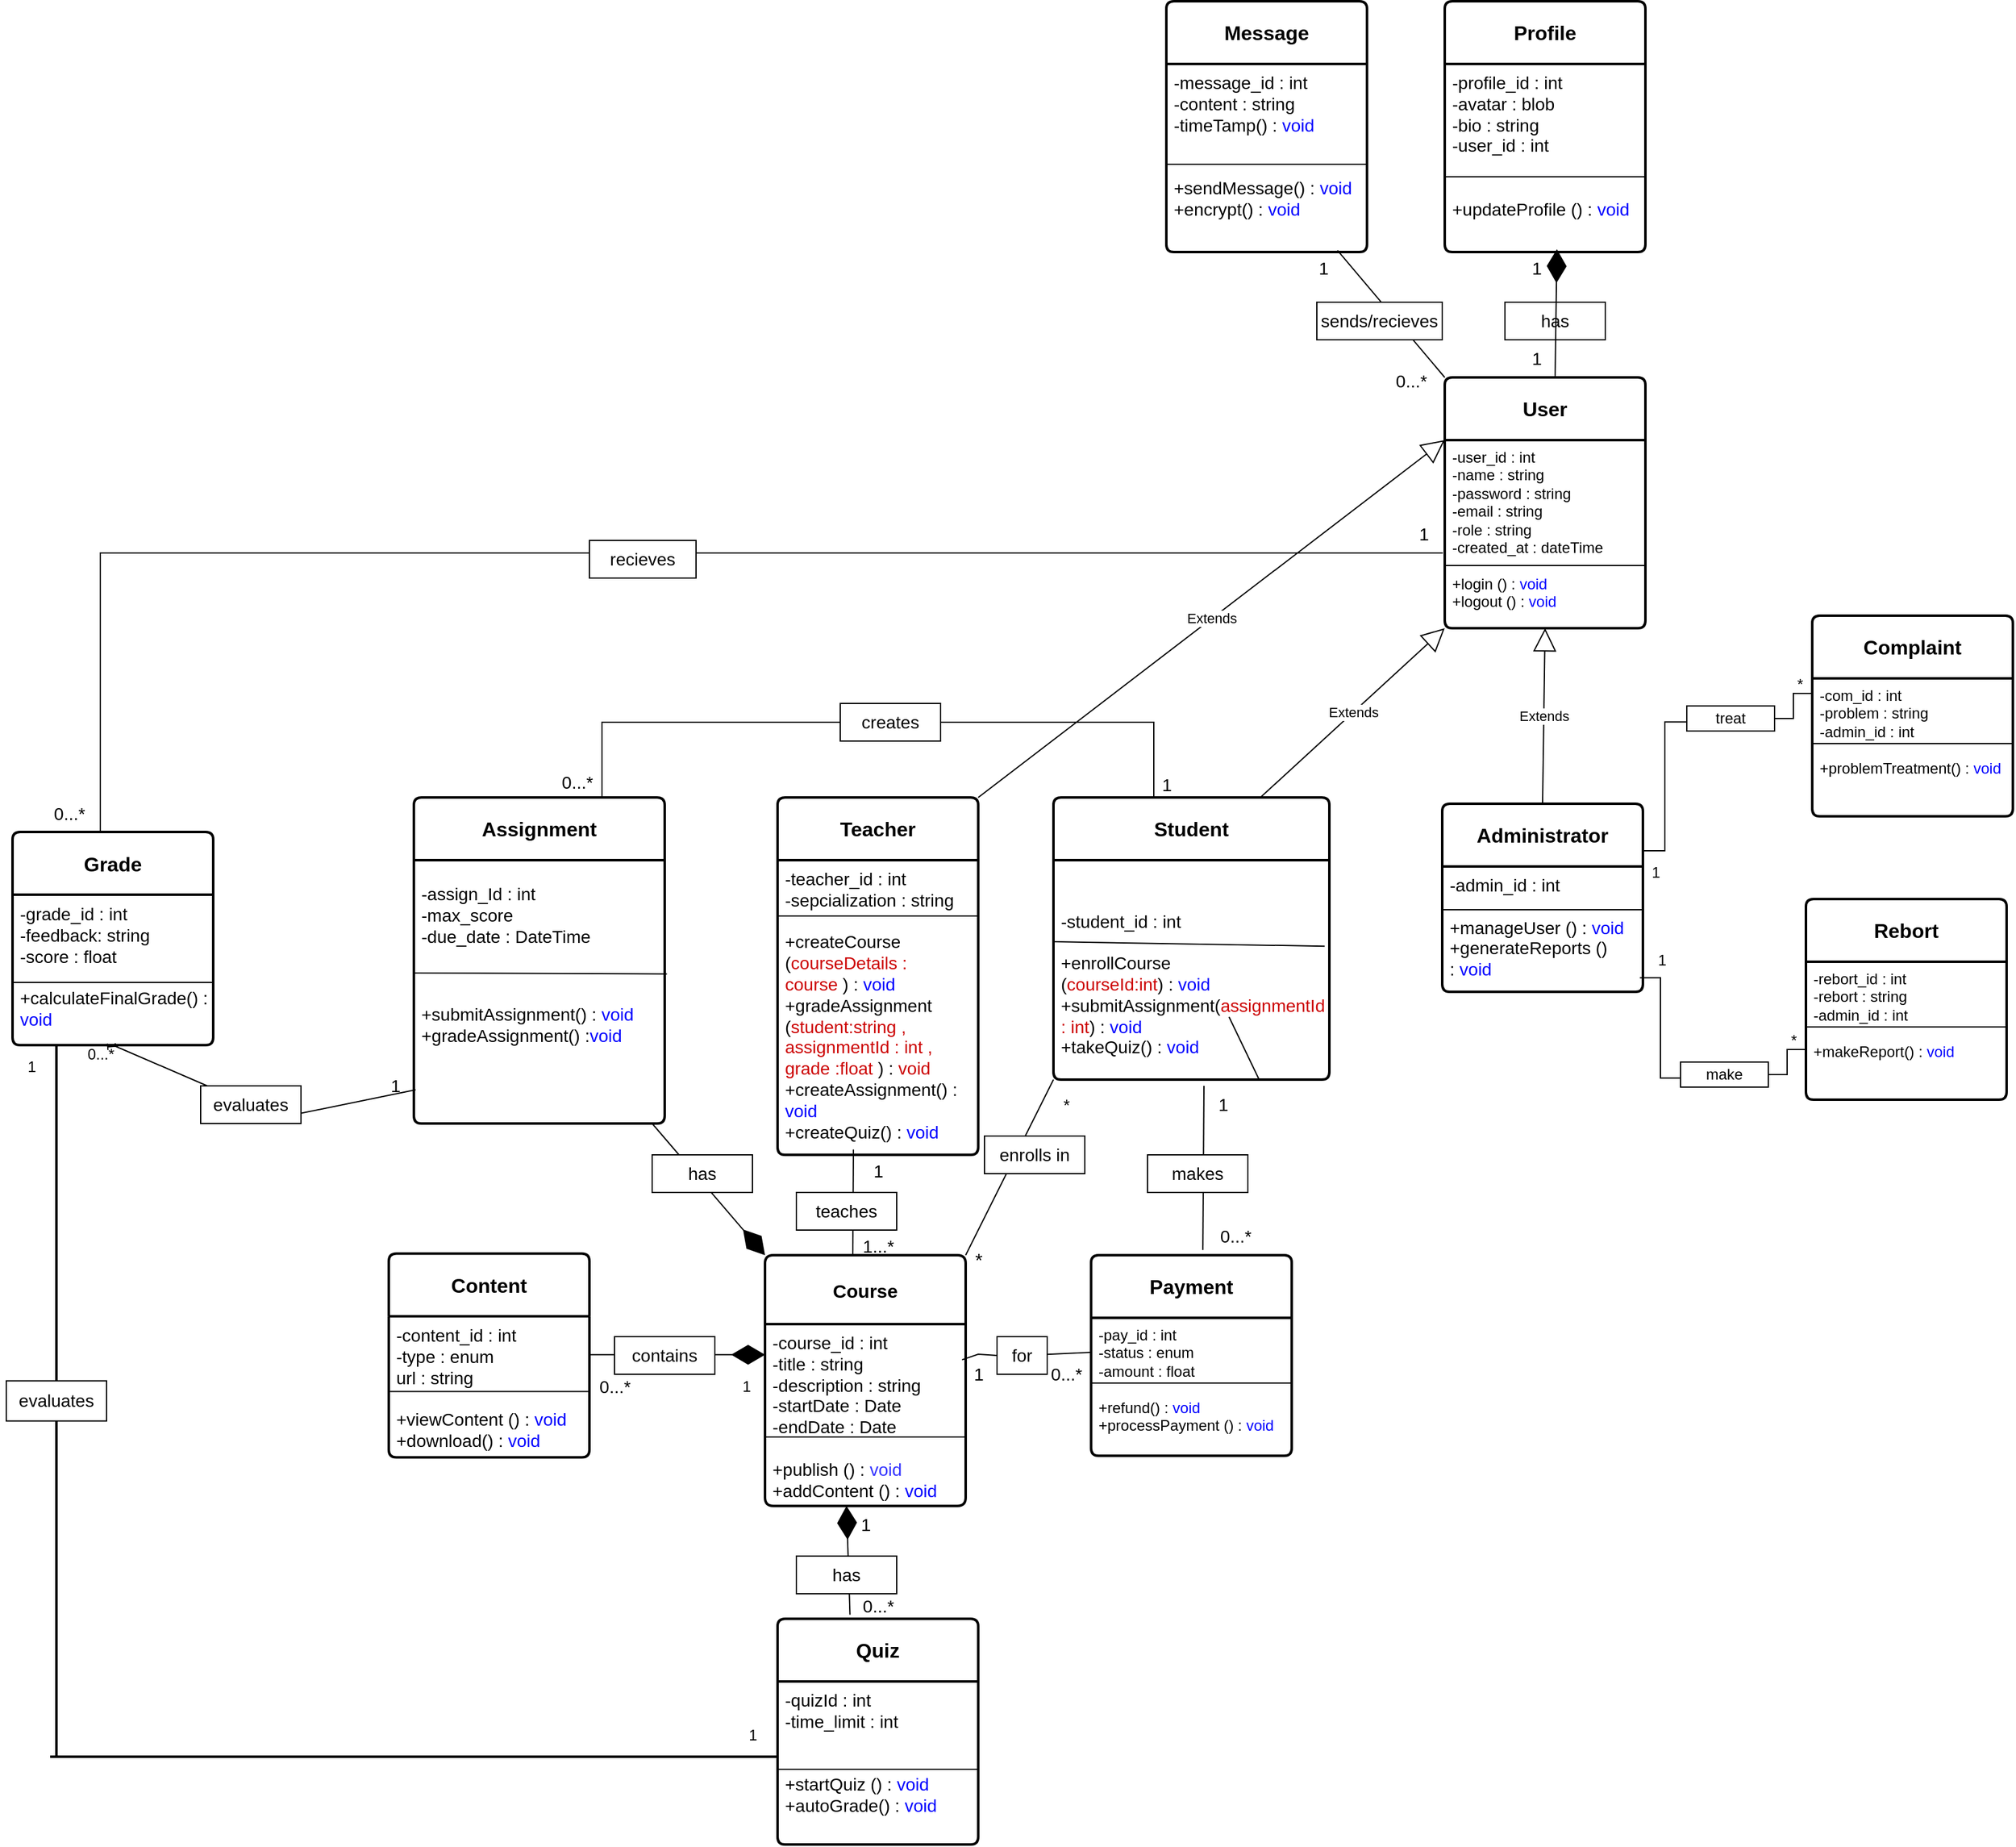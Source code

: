 <mxfile version="27.0.5">
  <diagram name="Page-1" id="_gmgJkK7KOMBSyKkinc0">
    <mxGraphModel dx="3436" dy="703" grid="1" gridSize="10" guides="1" tooltips="1" connect="1" arrows="1" fold="1" page="1" pageScale="1" pageWidth="2339" pageHeight="3300" math="0" shadow="0">
      <root>
        <mxCell id="0" />
        <mxCell id="1" parent="0" />
        <mxCell id="ht4-1f_xililRlSCqESQ-22" value="&lt;b&gt;&lt;font style=&quot;font-size: 16px;&quot;&gt;Quiz&lt;/font&gt;&lt;/b&gt;" style="swimlane;childLayout=stackLayout;horizontal=1;startSize=50;horizontalStack=0;rounded=1;fontSize=14;fontStyle=0;strokeWidth=2;resizeParent=0;resizeLast=1;shadow=0;dashed=0;align=center;arcSize=4;whiteSpace=wrap;html=1;" parent="1" vertex="1">
          <mxGeometry x="-100" y="2130" width="160" height="180" as="geometry" />
        </mxCell>
        <mxCell id="ht4-1f_xililRlSCqESQ-23" value="&lt;font style=&quot;font-size: 14px;&quot;&gt;-quizId : int&lt;/font&gt;&lt;div&gt;&lt;font style=&quot;font-size: 14px;&quot;&gt;-time_limit : int&lt;/font&gt;&lt;/div&gt;&lt;div&gt;&lt;font style=&quot;font-size: 14px;&quot;&gt;&lt;br&gt;&lt;/font&gt;&lt;/div&gt;&lt;div&gt;&lt;font style=&quot;font-size: 14px;&quot;&gt;&lt;br&gt;&lt;/font&gt;&lt;/div&gt;&lt;div&gt;&lt;font style=&quot;font-size: 14px;&quot;&gt;+startQuiz () : &lt;font style=&quot;color: light-dark(rgb(0, 0, 255), rgb(255, 255, 255));&quot;&gt;void&lt;/font&gt;&lt;/font&gt;&lt;/div&gt;&lt;div&gt;&lt;font style=&quot;font-size: 14px;&quot;&gt;+autoGrade() : &lt;font style=&quot;color: light-dark(rgb(0, 0, 255), rgb(255, 255, 255));&quot;&gt;void&lt;/font&gt;&lt;/font&gt;&lt;/div&gt;" style="align=left;strokeColor=none;fillColor=none;spacingLeft=4;spacingRight=4;fontSize=12;verticalAlign=top;resizable=0;rotatable=0;part=1;html=1;whiteSpace=wrap;" parent="ht4-1f_xililRlSCqESQ-22" vertex="1">
          <mxGeometry y="50" width="160" height="130" as="geometry" />
        </mxCell>
        <mxCell id="ht4-1f_xililRlSCqESQ-26" value="" style="endArrow=none;html=1;rounded=0;" parent="ht4-1f_xililRlSCqESQ-22" edge="1">
          <mxGeometry relative="1" as="geometry">
            <mxPoint y="120" as="sourcePoint" />
            <mxPoint x="160" y="120" as="targetPoint" />
            <Array as="points">
              <mxPoint x="80" y="120" />
            </Array>
          </mxGeometry>
        </mxCell>
        <mxCell id="ht4-1f_xililRlSCqESQ-34" value="&lt;b&gt;&lt;font style=&quot;font-size: 16px;&quot;&gt;Payment&lt;/font&gt;&lt;/b&gt;" style="swimlane;childLayout=stackLayout;horizontal=1;startSize=50;horizontalStack=0;rounded=1;fontSize=14;fontStyle=0;strokeWidth=2;resizeParent=0;resizeLast=1;shadow=0;dashed=0;align=center;arcSize=4;whiteSpace=wrap;html=1;" parent="1" vertex="1">
          <mxGeometry x="150" y="1840" width="160" height="160" as="geometry" />
        </mxCell>
        <mxCell id="ht4-1f_xililRlSCqESQ-36" value="" style="endArrow=none;html=1;rounded=0;" parent="ht4-1f_xililRlSCqESQ-34" edge="1">
          <mxGeometry relative="1" as="geometry">
            <mxPoint y="102" as="sourcePoint" />
            <mxPoint x="160" y="102" as="targetPoint" />
          </mxGeometry>
        </mxCell>
        <mxCell id="ht4-1f_xililRlSCqESQ-35" value="-pay_id : int&lt;div&gt;-status : enum&amp;nbsp;&lt;/div&gt;&lt;div&gt;-amount : float&lt;/div&gt;&lt;div&gt;&lt;br&gt;&lt;/div&gt;&lt;div&gt;+refund() : &lt;font style=&quot;color: light-dark(rgb(0, 0, 255), rgb(255, 255, 255));&quot;&gt;void&lt;/font&gt;&lt;/div&gt;&lt;div&gt;+processPayment () : &lt;font style=&quot;color: light-dark(rgb(0, 0, 255), rgb(255, 255, 255));&quot;&gt;void&lt;/font&gt;&amp;nbsp;&lt;/div&gt;" style="align=left;strokeColor=none;fillColor=none;spacingLeft=4;spacingRight=4;fontSize=12;verticalAlign=top;resizable=0;rotatable=0;part=1;html=1;whiteSpace=wrap;" parent="ht4-1f_xililRlSCqESQ-34" vertex="1">
          <mxGeometry y="50" width="160" height="110" as="geometry" />
        </mxCell>
        <mxCell id="ht4-1f_xililRlSCqESQ-40" value="&lt;b&gt;&lt;font style=&quot;font-size: 16px;&quot;&gt;User&lt;/font&gt;&lt;/b&gt;" style="swimlane;childLayout=stackLayout;horizontal=1;startSize=50;horizontalStack=0;rounded=1;fontSize=14;fontStyle=0;strokeWidth=2;resizeParent=0;resizeLast=1;shadow=0;dashed=0;align=center;arcSize=4;whiteSpace=wrap;html=1;" parent="1" vertex="1">
          <mxGeometry x="432" y="1140" width="160" height="200" as="geometry" />
        </mxCell>
        <mxCell id="ht4-1f_xililRlSCqESQ-41" value="-user_id : int&amp;nbsp;&lt;div&gt;-name : string&amp;nbsp;&lt;/div&gt;&lt;div&gt;-password : string&lt;/div&gt;&lt;div&gt;-email : string&lt;/div&gt;&lt;div&gt;-role : string&lt;/div&gt;&lt;div&gt;-created_at : dateTime&lt;/div&gt;&lt;div&gt;&lt;br&gt;&lt;/div&gt;&lt;div&gt;+login () : &lt;font style=&quot;color: light-dark(rgb(0, 0, 255), rgb(255, 255, 255));&quot;&gt;void&lt;/font&gt;&lt;/div&gt;&lt;div&gt;+logout () : &lt;font style=&quot;color: light-dark(rgb(0, 0, 255), rgb(255, 255, 255));&quot;&gt;void&lt;/font&gt;&lt;/div&gt;" style="align=left;strokeColor=none;fillColor=none;spacingLeft=4;spacingRight=4;fontSize=12;verticalAlign=top;resizable=0;rotatable=0;part=1;html=1;whiteSpace=wrap;" parent="ht4-1f_xililRlSCqESQ-40" vertex="1">
          <mxGeometry y="50" width="160" height="150" as="geometry" />
        </mxCell>
        <mxCell id="ht4-1f_xililRlSCqESQ-42" value="" style="endArrow=none;html=1;rounded=0;" parent="ht4-1f_xililRlSCqESQ-40" edge="1">
          <mxGeometry relative="1" as="geometry">
            <mxPoint y="150" as="sourcePoint" />
            <mxPoint x="160" y="150" as="targetPoint" />
          </mxGeometry>
        </mxCell>
        <mxCell id="ht4-1f_xililRlSCqESQ-64" value="&lt;b&gt;&lt;font style=&quot;font-size: 16px;&quot;&gt;Profile&lt;/font&gt;&lt;/b&gt;" style="swimlane;childLayout=stackLayout;horizontal=1;startSize=50;horizontalStack=0;rounded=1;fontSize=14;fontStyle=0;strokeWidth=2;resizeParent=0;resizeLast=1;shadow=0;dashed=0;align=center;arcSize=4;whiteSpace=wrap;html=1;" parent="1" vertex="1">
          <mxGeometry x="432" y="840" width="160" height="200" as="geometry" />
        </mxCell>
        <mxCell id="ht4-1f_xililRlSCqESQ-65" value="&lt;font style=&quot;font-size: 14px;&quot;&gt;-profile_id : int&lt;/font&gt;&lt;div&gt;&lt;font style=&quot;font-size: 14px;&quot;&gt;-avatar : blob&lt;/font&gt;&lt;/div&gt;&lt;div&gt;&lt;font style=&quot;font-size: 14px;&quot;&gt;-bio : string&lt;/font&gt;&lt;/div&gt;&lt;div&gt;&lt;font style=&quot;font-size: 14px;&quot;&gt;-user_id : int&lt;/font&gt;&lt;/div&gt;&lt;div&gt;&lt;font style=&quot;font-size: 14px;&quot;&gt;&lt;br&gt;&lt;/font&gt;&lt;/div&gt;&lt;div&gt;&lt;font style=&quot;font-size: 14px;&quot;&gt;&lt;br&gt;&lt;/font&gt;&lt;/div&gt;&lt;div&gt;&lt;font style=&quot;font-size: 14px;&quot;&gt;+updateProfile () : &lt;font style=&quot;color: light-dark(rgb(0, 0, 255), rgb(255, 255, 255));&quot;&gt;void&lt;/font&gt;&lt;/font&gt;&lt;/div&gt;" style="align=left;strokeColor=none;fillColor=none;spacingLeft=4;spacingRight=4;fontSize=12;verticalAlign=top;resizable=0;rotatable=0;part=1;html=1;whiteSpace=wrap;" parent="ht4-1f_xililRlSCqESQ-64" vertex="1">
          <mxGeometry y="50" width="160" height="150" as="geometry" />
        </mxCell>
        <mxCell id="ht4-1f_xililRlSCqESQ-66" value="" style="endArrow=none;html=1;rounded=0;" parent="ht4-1f_xililRlSCqESQ-64" edge="1">
          <mxGeometry relative="1" as="geometry">
            <mxPoint y="140" as="sourcePoint" />
            <mxPoint x="160" y="140" as="targetPoint" />
          </mxGeometry>
        </mxCell>
        <mxCell id="ht4-1f_xililRlSCqESQ-73" value="&lt;b&gt;&lt;font style=&quot;font-size: 16px;&quot;&gt;Message&lt;/font&gt;&lt;/b&gt;" style="swimlane;childLayout=stackLayout;horizontal=1;startSize=50;horizontalStack=0;rounded=1;fontSize=14;fontStyle=0;strokeWidth=2;resizeParent=0;resizeLast=1;shadow=0;dashed=0;align=center;arcSize=4;whiteSpace=wrap;html=1;" parent="1" vertex="1">
          <mxGeometry x="210" y="840" width="160" height="200" as="geometry" />
        </mxCell>
        <mxCell id="ht4-1f_xililRlSCqESQ-74" value="&lt;font style=&quot;font-size: 14px;&quot;&gt;-message_id : int&lt;/font&gt;&lt;div&gt;&lt;font style=&quot;font-size: 14px;&quot;&gt;-content : string&lt;/font&gt;&lt;/div&gt;&lt;div&gt;&lt;font style=&quot;font-size: 14px;&quot;&gt;-timeTamp() : &lt;font style=&quot;color: light-dark(rgb(0, 0, 255), rgb(255, 255, 255));&quot;&gt;void&lt;/font&gt;&lt;/font&gt;&lt;/div&gt;&lt;div&gt;&lt;font style=&quot;font-size: 14px;&quot;&gt;&lt;br&gt;&lt;/font&gt;&lt;/div&gt;&lt;div&gt;&lt;font style=&quot;font-size: 14px;&quot;&gt;&lt;br&gt;&lt;/font&gt;&lt;/div&gt;&lt;div&gt;&lt;font style=&quot;font-size: 14px;&quot;&gt;+sendMessage() : &lt;font style=&quot;color: light-dark(rgb(0, 0, 255), rgb(255, 255, 255));&quot;&gt;void&lt;/font&gt;&lt;/font&gt;&lt;/div&gt;&lt;div&gt;&lt;font style=&quot;font-size: 14px;&quot;&gt;+encrypt() : &lt;font style=&quot;color: light-dark(rgb(0, 0, 255), rgb(255, 255, 255));&quot;&gt;void&lt;/font&gt;&lt;/font&gt;&lt;/div&gt;" style="align=left;strokeColor=none;fillColor=none;spacingLeft=4;spacingRight=4;fontSize=12;verticalAlign=top;resizable=0;rotatable=0;part=1;html=1;whiteSpace=wrap;" parent="ht4-1f_xililRlSCqESQ-73" vertex="1">
          <mxGeometry y="50" width="160" height="150" as="geometry" />
        </mxCell>
        <mxCell id="ht4-1f_xililRlSCqESQ-75" value="" style="endArrow=none;html=1;rounded=0;" parent="ht4-1f_xililRlSCqESQ-73" edge="1">
          <mxGeometry relative="1" as="geometry">
            <mxPoint y="130" as="sourcePoint" />
            <mxPoint x="160" y="130" as="targetPoint" />
          </mxGeometry>
        </mxCell>
        <mxCell id="ht4-1f_xililRlSCqESQ-76" value="&lt;span style=&quot;font-size: 16px;&quot;&gt;&lt;b&gt;Grade&lt;/b&gt;&lt;/span&gt;" style="swimlane;childLayout=stackLayout;horizontal=1;startSize=50;horizontalStack=0;rounded=1;fontSize=14;fontStyle=0;strokeWidth=2;resizeParent=0;resizeLast=1;shadow=0;dashed=0;align=center;arcSize=4;whiteSpace=wrap;html=1;" parent="1" vertex="1">
          <mxGeometry x="-710" y="1502.5" width="160" height="170" as="geometry" />
        </mxCell>
        <mxCell id="ht4-1f_xililRlSCqESQ-78" value="" style="endArrow=none;html=1;rounded=0;" parent="ht4-1f_xililRlSCqESQ-76" edge="1">
          <mxGeometry relative="1" as="geometry">
            <mxPoint y="120" as="sourcePoint" />
            <mxPoint x="160" y="120" as="targetPoint" />
          </mxGeometry>
        </mxCell>
        <mxCell id="ht4-1f_xililRlSCqESQ-77" value="&lt;font style=&quot;font-size: 14px;&quot;&gt;-grade_id : int&lt;/font&gt;&lt;div&gt;&lt;font style=&quot;font-size: 14px;&quot;&gt;-feedback: string&lt;/font&gt;&lt;/div&gt;&lt;div&gt;&lt;span style=&quot;font-size: 14px; background-color: transparent; color: light-dark(rgb(0, 0, 0), rgb(255, 255, 255));&quot;&gt;-score : float&lt;/span&gt;&lt;/div&gt;&lt;div&gt;&lt;font style=&quot;font-size: 14px;&quot;&gt;&lt;br&gt;&lt;/font&gt;&lt;/div&gt;&lt;div&gt;&lt;font style=&quot;font-size: 14px;&quot;&gt;+calculateFinalGrade() : &lt;font style=&quot;color: light-dark(rgb(0, 0, 255), rgb(255, 255, 255));&quot;&gt;void&lt;/font&gt;&lt;/font&gt;&lt;/div&gt;" style="align=left;strokeColor=none;fillColor=none;spacingLeft=4;spacingRight=4;fontSize=12;verticalAlign=top;resizable=0;rotatable=0;part=1;html=1;whiteSpace=wrap;" parent="ht4-1f_xililRlSCqESQ-76" vertex="1">
          <mxGeometry y="50" width="160" height="120" as="geometry" />
        </mxCell>
        <mxCell id="-Ve7a8IVAodEmy9n-10n-26" value="1" style="text;html=1;align=center;verticalAlign=middle;resizable=0;points=[];autosize=1;strokeColor=none;fillColor=none;rotation=85;" parent="ht4-1f_xililRlSCqESQ-76" vertex="1">
          <mxGeometry y="170" width="160" as="geometry" />
        </mxCell>
        <mxCell id="ht4-1f_xililRlSCqESQ-83" value="&lt;b&gt;&lt;font style=&quot;font-size: 16px;&quot;&gt;Content&lt;/font&gt;&lt;/b&gt;" style="swimlane;childLayout=stackLayout;horizontal=1;startSize=50;horizontalStack=0;rounded=1;fontSize=14;fontStyle=0;strokeWidth=2;resizeParent=0;resizeLast=1;shadow=0;dashed=0;align=center;arcSize=4;whiteSpace=wrap;html=1;" parent="1" vertex="1">
          <mxGeometry x="-410" y="1838.75" width="160" height="162.5" as="geometry" />
        </mxCell>
        <mxCell id="ht4-1f_xililRlSCqESQ-84" value="&lt;font style=&quot;font-size: 14px;&quot;&gt;-content_id : int&amp;nbsp;&lt;/font&gt;&lt;div&gt;&lt;font style=&quot;font-size: 14px;&quot;&gt;-type : enum&amp;nbsp;&lt;/font&gt;&lt;/div&gt;&lt;div&gt;&lt;span style=&quot;font-size: 14px;&quot;&gt;url : string&lt;/span&gt;&lt;/div&gt;&lt;div&gt;&lt;font style=&quot;font-size: 14px;&quot;&gt;&lt;br&gt;&lt;/font&gt;&lt;/div&gt;&lt;div&gt;&lt;font style=&quot;font-size: 14px;&quot;&gt;+viewContent () : &lt;font style=&quot;color: light-dark(rgb(0, 0, 255), rgb(255, 255, 255));&quot;&gt;void&lt;/font&gt;&lt;/font&gt;&lt;/div&gt;&lt;div&gt;&lt;font style=&quot;font-size: 14px;&quot;&gt;+download() : &lt;font style=&quot;color: light-dark(rgb(0, 0, 255), rgb(255, 255, 255));&quot;&gt;void&lt;/font&gt;&amp;nbsp;&lt;/font&gt;&lt;/div&gt;" style="align=left;strokeColor=none;fillColor=none;spacingLeft=4;spacingRight=4;fontSize=12;verticalAlign=top;resizable=0;rotatable=0;part=1;html=1;whiteSpace=wrap;" parent="ht4-1f_xililRlSCqESQ-83" vertex="1">
          <mxGeometry y="50" width="160" height="112.5" as="geometry" />
        </mxCell>
        <mxCell id="ht4-1f_xililRlSCqESQ-85" value="" style="endArrow=none;html=1;rounded=0;" parent="ht4-1f_xililRlSCqESQ-83" edge="1">
          <mxGeometry relative="1" as="geometry">
            <mxPoint y="110" as="sourcePoint" />
            <mxPoint x="160" y="110" as="targetPoint" />
          </mxGeometry>
        </mxCell>
        <mxCell id="Tv1YT8WwuMb4iXZhwmoI-3" value="&lt;font style=&quot;font-size: 15px;&quot;&gt;&lt;b&gt;Course&lt;/b&gt;&lt;/font&gt;" style="swimlane;childLayout=stackLayout;horizontal=1;startSize=55;horizontalStack=0;rounded=1;fontSize=14;fontStyle=0;strokeWidth=2;resizeParent=0;resizeLast=1;shadow=0;dashed=0;align=center;arcSize=4;whiteSpace=wrap;html=1;" parent="1" vertex="1">
          <mxGeometry x="-110" y="1840" width="160" height="200" as="geometry" />
        </mxCell>
        <mxCell id="Tv1YT8WwuMb4iXZhwmoI-5" value="" style="endArrow=none;html=1;rounded=0;" parent="Tv1YT8WwuMb4iXZhwmoI-3" edge="1">
          <mxGeometry relative="1" as="geometry">
            <mxPoint y="145" as="sourcePoint" />
            <mxPoint x="160" y="145" as="targetPoint" />
          </mxGeometry>
        </mxCell>
        <mxCell id="Tv1YT8WwuMb4iXZhwmoI-4" value="&lt;font style=&quot;font-size: 14px;&quot;&gt;-course_id : int&lt;/font&gt;&lt;div&gt;&lt;font style=&quot;font-size: 14px;&quot;&gt;-title : string&amp;nbsp;&lt;/font&gt;&lt;/div&gt;&lt;div&gt;&lt;font style=&quot;font-size: 14px;&quot;&gt;-description : string&amp;nbsp;&lt;/font&gt;&lt;/div&gt;&lt;div&gt;&lt;font style=&quot;font-size: 14px;&quot;&gt;-startDate : Date&lt;/font&gt;&lt;/div&gt;&lt;div&gt;&lt;font style=&quot;font-size: 14px;&quot;&gt;-endDate : Date&lt;/font&gt;&lt;/div&gt;&lt;div&gt;&lt;font style=&quot;font-size: 14px;&quot;&gt;&lt;br&gt;&lt;/font&gt;&lt;/div&gt;&lt;div&gt;&lt;font style=&quot;font-size: 14px;&quot;&gt;+publish (&lt;span style=&quot;background-color: transparent; color: light-dark(rgb(0, 0, 0), rgb(255, 255, 255));&quot;&gt;) :&amp;nbsp;&lt;/span&gt;&lt;span style=&quot;background-color: transparent;&quot;&gt;&lt;font style=&quot;color: light-dark(rgb(51, 51, 255), rgb(255, 255, 255));&quot;&gt;void&lt;/font&gt;&lt;/span&gt;&lt;/font&gt;&lt;/div&gt;&lt;div&gt;&lt;font style=&quot;font-size: 14px;&quot;&gt;&lt;span style=&quot;background-color: transparent; color: light-dark(rgb(0, 0, 0), rgb(255, 255, 255));&quot;&gt;+addContent (&lt;/span&gt;&lt;span style=&quot;background-color: transparent; color: light-dark(rgb(0, 0, 0), rgb(255, 255, 255));&quot;&gt;) :&amp;nbsp;&lt;/span&gt;&lt;span style=&quot;background-color: transparent;&quot;&gt;&lt;font style=&quot;color: light-dark(rgb(0, 0, 255), rgb(255, 255, 255));&quot;&gt;void&lt;/font&gt;&lt;/span&gt;&lt;/font&gt;&lt;/div&gt;&lt;div&gt;&lt;br&gt;&lt;/div&gt;" style="align=left;strokeColor=none;fillColor=none;spacingLeft=4;spacingRight=4;fontSize=12;verticalAlign=top;resizable=0;rotatable=0;part=1;html=1;whiteSpace=wrap;" parent="Tv1YT8WwuMb4iXZhwmoI-3" vertex="1">
          <mxGeometry y="55" width="160" height="145" as="geometry" />
        </mxCell>
        <mxCell id="Tv1YT8WwuMb4iXZhwmoI-6" value="&lt;font style=&quot;font-size: 16px;&quot;&gt;&lt;b&gt;Administrator&lt;/b&gt;&lt;/font&gt;" style="swimlane;childLayout=stackLayout;horizontal=1;startSize=50;horizontalStack=0;rounded=1;fontSize=14;fontStyle=0;strokeWidth=2;resizeParent=0;resizeLast=1;shadow=0;dashed=0;align=center;arcSize=4;whiteSpace=wrap;html=1;" parent="1" vertex="1">
          <mxGeometry x="430" y="1480" width="160" height="150" as="geometry" />
        </mxCell>
        <mxCell id="Tv1YT8WwuMb4iXZhwmoI-8" value="" style="endArrow=none;html=1;rounded=0;" parent="Tv1YT8WwuMb4iXZhwmoI-6" edge="1">
          <mxGeometry relative="1" as="geometry">
            <mxPoint y="84.5" as="sourcePoint" />
            <mxPoint x="160" y="84.5" as="targetPoint" />
          </mxGeometry>
        </mxCell>
        <mxCell id="Tv1YT8WwuMb4iXZhwmoI-7" value="&lt;font style=&quot;font-size: 14px;&quot;&gt;-admin_id : int&lt;/font&gt;&lt;div&gt;&lt;font style=&quot;font-size: 14px;&quot;&gt;&lt;br&gt;&lt;/font&gt;&lt;/div&gt;&lt;div&gt;&lt;font style=&quot;font-size: 14px;&quot;&gt;+manageUser () :&amp;nbsp;&lt;font style=&quot;color: light-dark(rgb(0, 0, 255), rgb(255, 255, 255));&quot;&gt;void&lt;/font&gt;&lt;/font&gt;&lt;/div&gt;&lt;div&gt;&lt;font style=&quot;font-size: 14px;&quot;&gt;+generateReports () :&amp;nbsp;&lt;font style=&quot;color: light-dark(rgb(0, 0, 255), rgb(255, 255, 255));&quot;&gt;void&lt;/font&gt;&lt;/font&gt;&lt;/div&gt;" style="align=left;strokeColor=none;fillColor=none;spacingLeft=4;spacingRight=4;fontSize=12;verticalAlign=top;resizable=0;rotatable=0;part=1;html=1;whiteSpace=wrap;" parent="Tv1YT8WwuMb4iXZhwmoI-6" vertex="1">
          <mxGeometry y="50" width="160" height="100" as="geometry" />
        </mxCell>
        <mxCell id="Tv1YT8WwuMb4iXZhwmoI-9" value="&lt;font style=&quot;font-size: 16px;&quot;&gt;&lt;b&gt;Teacher&lt;/b&gt;&lt;/font&gt;" style="swimlane;childLayout=stackLayout;horizontal=1;startSize=50;horizontalStack=0;rounded=1;fontSize=14;fontStyle=0;strokeWidth=2;resizeParent=0;resizeLast=1;shadow=0;dashed=0;align=center;arcSize=4;whiteSpace=wrap;html=1;" parent="1" vertex="1">
          <mxGeometry x="-100" y="1475" width="160" height="285" as="geometry" />
        </mxCell>
        <mxCell id="Tv1YT8WwuMb4iXZhwmoI-11" value="" style="endArrow=none;html=1;rounded=0;" parent="Tv1YT8WwuMb4iXZhwmoI-9" edge="1">
          <mxGeometry relative="1" as="geometry">
            <mxPoint y="94.5" as="sourcePoint" />
            <mxPoint x="160" y="94.5" as="targetPoint" />
          </mxGeometry>
        </mxCell>
        <mxCell id="Tv1YT8WwuMb4iXZhwmoI-10" value="&lt;font style=&quot;font-size: 14px;&quot;&gt;-teacher_id : int&amp;nbsp;&lt;/font&gt;&lt;div&gt;&lt;font style=&quot;font-size: 14px;&quot;&gt;-sepcialization : string&lt;/font&gt;&lt;/div&gt;&lt;div&gt;&lt;font style=&quot;font-size: 14px;&quot;&gt;&lt;br&gt;&lt;/font&gt;&lt;/div&gt;&lt;div&gt;&lt;font style=&quot;font-size: 14px;&quot;&gt;+createCourse (&lt;font style=&quot;color: light-dark(rgb(204, 0, 0), rgb(255, 255, 255));&quot;&gt;courseDetails : course&lt;/font&gt;&amp;nbsp;) :&amp;nbsp;&lt;font style=&quot;color: light-dark(rgb(0, 0, 255), rgb(255, 255, 255));&quot;&gt;void&lt;/font&gt;&lt;/font&gt;&lt;/div&gt;&lt;div&gt;&lt;font style=&quot;font-size: 14px;&quot;&gt;+gradeAssignment (&lt;font style=&quot;color: light-dark(rgb(204, 0, 0), rgb(255, 255, 255));&quot;&gt;student:string , assignmentId : int ,&lt;/font&gt;&lt;/font&gt;&lt;/div&gt;&lt;div&gt;&lt;font style=&quot;font-size: 14px;&quot;&gt;&lt;font style=&quot;color: light-dark(rgb(204, 0, 0), rgb(255, 255, 255));&quot;&gt;grade :float&amp;nbsp;&lt;/font&gt;) :&amp;nbsp;&lt;font style=&quot;color: light-dark(rgb(204, 0, 0), rgb(255, 255, 255));&quot;&gt;void&lt;/font&gt;&lt;/font&gt;&lt;/div&gt;&lt;div&gt;&lt;font style=&quot;font-size: 14px;&quot;&gt;+createAssignment() : &lt;font style=&quot;color: light-dark(rgb(0, 0, 255), rgb(255, 255, 255));&quot;&gt;void&lt;/font&gt;&lt;br&gt;&lt;/font&gt;&lt;/div&gt;&lt;div&gt;&lt;font style=&quot;font-size: 14px;&quot;&gt;&lt;font style=&quot;color: light-dark(rgb(0, 0, 0), rgb(255, 255, 255));&quot;&gt;+createQuiz() :&lt;/font&gt;&lt;font style=&quot;color: light-dark(rgb(0, 0, 255), rgb(255, 255, 255));&quot;&gt; void&lt;/font&gt;&lt;/font&gt;&lt;/div&gt;" style="align=left;strokeColor=none;fillColor=none;spacingLeft=4;spacingRight=4;fontSize=12;verticalAlign=top;resizable=0;rotatable=0;part=1;html=1;whiteSpace=wrap;" parent="Tv1YT8WwuMb4iXZhwmoI-9" vertex="1">
          <mxGeometry y="50" width="160" height="235" as="geometry" />
        </mxCell>
        <mxCell id="Tv1YT8WwuMb4iXZhwmoI-15" value="&lt;font style=&quot;font-size: 16px;&quot;&gt;&lt;b&gt;Assignment&lt;/b&gt;&lt;/font&gt;" style="swimlane;childLayout=stackLayout;horizontal=1;startSize=50;horizontalStack=0;rounded=1;fontSize=14;fontStyle=0;strokeWidth=2;resizeParent=0;resizeLast=1;shadow=0;dashed=0;align=center;arcSize=4;whiteSpace=wrap;html=1;" parent="1" vertex="1">
          <mxGeometry x="-390" y="1475" width="200" height="260" as="geometry" />
        </mxCell>
        <mxCell id="Tv1YT8WwuMb4iXZhwmoI-19" value="" style="endArrow=none;html=1;rounded=0;entryX=1.009;entryY=0.432;entryDx=0;entryDy=0;entryPerimeter=0;" parent="Tv1YT8WwuMb4iXZhwmoI-15" target="Tv1YT8WwuMb4iXZhwmoI-16" edge="1">
          <mxGeometry relative="1" as="geometry">
            <mxPoint y="140" as="sourcePoint" />
            <mxPoint x="160" y="140" as="targetPoint" />
          </mxGeometry>
        </mxCell>
        <mxCell id="Tv1YT8WwuMb4iXZhwmoI-16" value="&lt;p&gt;&lt;font style=&quot;font-size: 14px;&quot;&gt;-assign_Id : int&lt;br&gt;-max_score&lt;br&gt;-due_date : DateTime&lt;br&gt;&lt;br&gt;&lt;/font&gt;&lt;/p&gt;&lt;p&gt;&lt;font style=&quot;font-size: 14px;&quot;&gt;&lt;br&gt;+submitAssignment() :&amp;nbsp;&lt;font style=&quot;color: light-dark(rgb(0, 0, 255), rgb(255, 255, 255));&quot;&gt;void&lt;br&gt;&lt;/font&gt;+gradeAssignment() :&lt;font style=&quot;color: light-dark(rgb(0, 0, 255), rgb(255, 255, 255));&quot;&gt;void&lt;/font&gt;&lt;/font&gt;&lt;/p&gt;" style="align=left;strokeColor=none;fillColor=none;spacingLeft=4;spacingRight=4;fontSize=12;verticalAlign=top;resizable=0;rotatable=0;part=1;html=1;whiteSpace=wrap;" parent="Tv1YT8WwuMb4iXZhwmoI-15" vertex="1">
          <mxGeometry y="50" width="200" height="210" as="geometry" />
        </mxCell>
        <mxCell id="-Ve7a8IVAodEmy9n-10n-10" value="Extends" style="endArrow=block;endSize=16;endFill=0;html=1;rounded=0;entryX=0.5;entryY=1;entryDx=0;entryDy=0;exitX=0.5;exitY=0;exitDx=0;exitDy=0;" parent="1" source="Tv1YT8WwuMb4iXZhwmoI-6" target="ht4-1f_xililRlSCqESQ-41" edge="1">
          <mxGeometry width="160" relative="1" as="geometry">
            <mxPoint x="445" y="1450" as="sourcePoint" />
            <mxPoint x="605" y="1450" as="targetPoint" />
          </mxGeometry>
        </mxCell>
        <mxCell id="-Ve7a8IVAodEmy9n-10n-11" value="Extends" style="endArrow=block;endSize=16;endFill=0;html=1;rounded=0;exitX=0.75;exitY=0;exitDx=0;exitDy=0;" parent="1" source="Tv1YT8WwuMb4iXZhwmoI-12" edge="1">
          <mxGeometry width="160" relative="1" as="geometry">
            <mxPoint x="272" y="1340" as="sourcePoint" />
            <mxPoint x="432" y="1340" as="targetPoint" />
          </mxGeometry>
        </mxCell>
        <mxCell id="-Ve7a8IVAodEmy9n-10n-12" value="Extends" style="endArrow=block;endSize=16;endFill=0;html=1;rounded=0;entryX=0;entryY=0.25;entryDx=0;entryDy=0;exitX=1;exitY=0;exitDx=0;exitDy=0;" parent="1" source="Tv1YT8WwuMb4iXZhwmoI-9" target="ht4-1f_xililRlSCqESQ-40" edge="1">
          <mxGeometry width="160" relative="1" as="geometry">
            <mxPoint x="335" y="1110" as="sourcePoint" />
            <mxPoint x="495" y="1110" as="targetPoint" />
          </mxGeometry>
        </mxCell>
        <mxCell id="-Ve7a8IVAodEmy9n-10n-20" value="" style="endArrow=none;html=1;rounded=0;entryX=0.5;entryY=1;entryDx=0;entryDy=0;" parent="1" source="-Ve7a8IVAodEmy9n-10n-21" target="ht4-1f_xililRlSCqESQ-77" edge="1">
          <mxGeometry width="50" height="50" relative="1" as="geometry">
            <mxPoint x="810" y="840" as="sourcePoint" />
            <mxPoint x="860" y="790" as="targetPoint" />
          </mxGeometry>
        </mxCell>
        <mxCell id="-Ve7a8IVAodEmy9n-10n-22" value="" style="endArrow=none;html=1;rounded=0;entryX=0.5;entryY=1;entryDx=0;entryDy=0;exitX=0.007;exitY=0.872;exitDx=0;exitDy=0;exitPerimeter=0;" parent="1" source="Tv1YT8WwuMb4iXZhwmoI-16" target="-Ve7a8IVAodEmy9n-10n-21" edge="1">
          <mxGeometry width="50" height="50" relative="1" as="geometry">
            <mxPoint x="-400" y="1710" as="sourcePoint" />
            <mxPoint x="810" y="768" as="targetPoint" />
          </mxGeometry>
        </mxCell>
        <mxCell id="-Ve7a8IVAodEmy9n-10n-21" value="&lt;font style=&quot;font-size: 14px;&quot;&gt;evaluates&lt;/font&gt;" style="rounded=0;whiteSpace=wrap;html=1;" parent="1" vertex="1">
          <mxGeometry x="-560" y="1705" width="80" height="30" as="geometry" />
        </mxCell>
        <mxCell id="-Ve7a8IVAodEmy9n-10n-31" value="&lt;font style=&quot;font-size: 14px;&quot;&gt;has&lt;/font&gt;" style="rounded=0;whiteSpace=wrap;html=1;" parent="1" vertex="1">
          <mxGeometry x="480" y="1080" width="80" height="30" as="geometry" />
        </mxCell>
        <mxCell id="-Ve7a8IVAodEmy9n-10n-46" value="" style="endArrow=diamondThin;endFill=1;endSize=24;html=1;rounded=0;entryX=0.559;entryY=0.985;entryDx=0;entryDy=0;entryPerimeter=0;" parent="1" target="ht4-1f_xililRlSCqESQ-65" edge="1">
          <mxGeometry width="160" relative="1" as="geometry">
            <mxPoint x="520" y="1140" as="sourcePoint" />
            <mxPoint x="520" y="1020" as="targetPoint" />
          </mxGeometry>
        </mxCell>
        <mxCell id="-Ve7a8IVAodEmy9n-10n-47" value="&lt;font style=&quot;font-size: 14px;&quot;&gt;1&lt;/font&gt;" style="text;html=1;align=center;verticalAlign=middle;resizable=0;points=[];autosize=1;strokeColor=none;fillColor=none;" parent="1" vertex="1">
          <mxGeometry x="490" y="1110" width="30" height="30" as="geometry" />
        </mxCell>
        <mxCell id="-Ve7a8IVAodEmy9n-10n-48" value="&lt;font style=&quot;font-size: 14px;&quot;&gt;1&lt;/font&gt;" style="text;html=1;align=center;verticalAlign=middle;resizable=0;points=[];autosize=1;strokeColor=none;fillColor=none;" parent="1" vertex="1">
          <mxGeometry x="490" y="1038" width="30" height="30" as="geometry" />
        </mxCell>
        <mxCell id="-Ve7a8IVAodEmy9n-10n-49" value="" style="endArrow=none;html=1;rounded=0;entryX=0.853;entryY=0.991;entryDx=0;entryDy=0;entryPerimeter=0;exitX=0;exitY=0;exitDx=0;exitDy=0;" parent="1" source="ht4-1f_xililRlSCqESQ-40" target="ht4-1f_xililRlSCqESQ-74" edge="1">
          <mxGeometry width="50" height="50" relative="1" as="geometry">
            <mxPoint x="310" y="1140" as="sourcePoint" />
            <mxPoint x="360" y="1090" as="targetPoint" />
          </mxGeometry>
        </mxCell>
        <mxCell id="-Ve7a8IVAodEmy9n-10n-50" value="&lt;font style=&quot;font-size: 14px;&quot;&gt;sends/recieves&lt;/font&gt;" style="rounded=0;whiteSpace=wrap;html=1;" parent="1" vertex="1">
          <mxGeometry x="330" y="1080" width="100" height="30" as="geometry" />
        </mxCell>
        <mxCell id="-Ve7a8IVAodEmy9n-10n-51" value="&lt;font style=&quot;font-size: 14px;&quot;&gt;0...*&lt;/font&gt;" style="text;html=1;align=center;verticalAlign=middle;resizable=0;points=[];autosize=1;strokeColor=none;fillColor=none;" parent="1" vertex="1">
          <mxGeometry x="380" y="1128" width="50" height="30" as="geometry" />
        </mxCell>
        <mxCell id="-Ve7a8IVAodEmy9n-10n-52" value="&lt;font style=&quot;font-size: 14px;&quot;&gt;1&lt;/font&gt;" style="text;html=1;align=center;verticalAlign=middle;resizable=0;points=[];autosize=1;strokeColor=none;fillColor=none;" parent="1" vertex="1">
          <mxGeometry x="320" y="1038" width="30" height="30" as="geometry" />
        </mxCell>
        <mxCell id="-Ve7a8IVAodEmy9n-10n-55" value="" style="endArrow=none;html=1;rounded=0;exitX=0.557;exitY=-0.026;exitDx=0;exitDy=0;exitPerimeter=0;" parent="1" source="ht4-1f_xililRlSCqESQ-34" edge="1">
          <mxGeometry width="50" height="50" relative="1" as="geometry">
            <mxPoint x="190" y="1755" as="sourcePoint" />
            <mxPoint x="240" y="1705" as="targetPoint" />
          </mxGeometry>
        </mxCell>
        <mxCell id="-Ve7a8IVAodEmy9n-10n-56" value="&lt;font style=&quot;font-size: 14px;&quot;&gt;makes&lt;/font&gt;" style="rounded=0;whiteSpace=wrap;html=1;" parent="1" vertex="1">
          <mxGeometry x="195" y="1760" width="80" height="30" as="geometry" />
        </mxCell>
        <mxCell id="-Ve7a8IVAodEmy9n-10n-57" value="&lt;font style=&quot;font-size: 14px;&quot;&gt;0...*&lt;/font&gt;" style="text;html=1;align=center;verticalAlign=middle;resizable=0;points=[];autosize=1;strokeColor=none;fillColor=none;" parent="1" vertex="1">
          <mxGeometry x="240" y="1810" width="50" height="30" as="geometry" />
        </mxCell>
        <mxCell id="-Ve7a8IVAodEmy9n-10n-58" value="&lt;font style=&quot;font-size: 14px;&quot;&gt;1&lt;/font&gt;" style="text;html=1;align=center;verticalAlign=middle;resizable=0;points=[];autosize=1;strokeColor=none;fillColor=none;" parent="1" vertex="1">
          <mxGeometry x="240" y="1705" width="30" height="30" as="geometry" />
        </mxCell>
        <mxCell id="-Ve7a8IVAodEmy9n-10n-63" value="" style="endArrow=none;html=1;rounded=0;entryX=0;entryY=0.25;entryDx=0;entryDy=0;" parent="1" source="-Ve7a8IVAodEmy9n-10n-62" target="ht4-1f_xililRlSCqESQ-35" edge="1">
          <mxGeometry width="50" height="50" relative="1" as="geometry">
            <mxPoint x="55" y="1919.41" as="sourcePoint" />
            <mxPoint x="125" y="1919.41" as="targetPoint" />
          </mxGeometry>
        </mxCell>
        <mxCell id="-Ve7a8IVAodEmy9n-10n-64" value="" style="endArrow=none;html=1;rounded=0;entryX=0;entryY=0.5;entryDx=0;entryDy=0;exitX=0.982;exitY=0.196;exitDx=0;exitDy=0;exitPerimeter=0;" parent="1" source="Tv1YT8WwuMb4iXZhwmoI-4" target="-Ve7a8IVAodEmy9n-10n-62" edge="1">
          <mxGeometry width="50" height="50" relative="1" as="geometry">
            <mxPoint x="55" y="1919.41" as="sourcePoint" />
            <mxPoint x="150" y="1917" as="targetPoint" />
            <Array as="points">
              <mxPoint x="60" y="1919" />
            </Array>
          </mxGeometry>
        </mxCell>
        <mxCell id="-Ve7a8IVAodEmy9n-10n-62" value="&lt;font style=&quot;font-size: 14px;&quot;&gt;for&lt;/font&gt;" style="rounded=0;whiteSpace=wrap;html=1;" parent="1" vertex="1">
          <mxGeometry x="75" y="1905" width="40" height="30" as="geometry" />
        </mxCell>
        <mxCell id="-Ve7a8IVAodEmy9n-10n-65" value="" style="endArrow=none;html=1;rounded=0;entryX=0.378;entryY=0.982;entryDx=0;entryDy=0;entryPerimeter=0;" parent="1" target="Tv1YT8WwuMb4iXZhwmoI-10" edge="1">
          <mxGeometry width="50" height="50" relative="1" as="geometry">
            <mxPoint x="-40" y="1840" as="sourcePoint" />
            <mxPoint x="-40" y="1770" as="targetPoint" />
          </mxGeometry>
        </mxCell>
        <mxCell id="-Ve7a8IVAodEmy9n-10n-66" value="&lt;font style=&quot;font-size: 14px;&quot;&gt;teaches&lt;/font&gt;" style="rounded=0;whiteSpace=wrap;html=1;" parent="1" vertex="1">
          <mxGeometry x="-85" y="1790" width="80" height="30" as="geometry" />
        </mxCell>
        <mxCell id="-Ve7a8IVAodEmy9n-10n-68" value="" style="endArrow=none;html=1;rounded=0;entryX=0;entryY=1;entryDx=0;entryDy=0;" parent="1" target="Tv1YT8WwuMb4iXZhwmoI-13" edge="1">
          <mxGeometry width="50" height="50" relative="1" as="geometry">
            <mxPoint x="50" y="1840" as="sourcePoint" />
            <mxPoint x="100" y="1790" as="targetPoint" />
          </mxGeometry>
        </mxCell>
        <mxCell id="-Ve7a8IVAodEmy9n-10n-69" value="&lt;font style=&quot;font-size: 14px;&quot;&gt;enrolls in&lt;/font&gt;" style="rounded=0;whiteSpace=wrap;html=1;" parent="1" vertex="1">
          <mxGeometry x="65" y="1745" width="80" height="30" as="geometry" />
        </mxCell>
        <mxCell id="-Ve7a8IVAodEmy9n-10n-70" value="&lt;font style=&quot;font-size: 14px;&quot;&gt;1...*&lt;/font&gt;" style="text;html=1;align=center;verticalAlign=middle;resizable=0;points=[];autosize=1;strokeColor=none;fillColor=none;" parent="1" vertex="1">
          <mxGeometry x="-45" y="1818" width="50" height="30" as="geometry" />
        </mxCell>
        <mxCell id="-Ve7a8IVAodEmy9n-10n-71" value="&lt;font style=&quot;font-size: 14px;&quot;&gt;1&lt;/font&gt;" style="text;html=1;align=center;verticalAlign=middle;resizable=0;points=[];autosize=1;strokeColor=none;fillColor=none;" parent="1" vertex="1">
          <mxGeometry x="-35" y="1758" width="30" height="30" as="geometry" />
        </mxCell>
        <mxCell id="-Ve7a8IVAodEmy9n-10n-72" value="&lt;font style=&quot;font-size: 15px;&quot;&gt;*&lt;/font&gt;" style="text;html=1;align=center;verticalAlign=middle;resizable=0;points=[];autosize=1;strokeColor=none;fillColor=none;" parent="1" vertex="1">
          <mxGeometry x="45" y="1828" width="30" height="30" as="geometry" />
        </mxCell>
        <mxCell id="-Ve7a8IVAodEmy9n-10n-73" value="&lt;font style=&quot;font-size: 13px;&quot;&gt;*&lt;/font&gt;" style="text;html=1;align=center;verticalAlign=middle;resizable=0;points=[];autosize=1;strokeColor=none;fillColor=none;" parent="1" vertex="1">
          <mxGeometry x="115" y="1705" width="30" height="30" as="geometry" />
        </mxCell>
        <mxCell id="-Ve7a8IVAodEmy9n-10n-75" value="" style="endArrow=diamondThin;endFill=1;endSize=24;html=1;rounded=0;" parent="1" edge="1">
          <mxGeometry width="160" relative="1" as="geometry">
            <mxPoint x="-250" y="1919.41" as="sourcePoint" />
            <mxPoint x="-110" y="1919.41" as="targetPoint" />
          </mxGeometry>
        </mxCell>
        <mxCell id="-Ve7a8IVAodEmy9n-10n-76" value="&lt;font style=&quot;font-size: 14px;&quot;&gt;contains&lt;/font&gt;" style="html=1;whiteSpace=wrap;" parent="1" vertex="1">
          <mxGeometry x="-230" y="1905" width="80" height="30" as="geometry" />
        </mxCell>
        <mxCell id="-Ve7a8IVAodEmy9n-10n-77" value="" style="endArrow=diamondThin;endFill=1;endSize=24;html=1;rounded=0;exitX=0.361;exitY=-0.018;exitDx=0;exitDy=0;exitPerimeter=0;" parent="1" source="ht4-1f_xililRlSCqESQ-22" edge="1">
          <mxGeometry width="160" relative="1" as="geometry">
            <mxPoint x="-45" y="2130" as="sourcePoint" />
            <mxPoint x="-45" y="2040" as="targetPoint" />
          </mxGeometry>
        </mxCell>
        <mxCell id="-Ve7a8IVAodEmy9n-10n-78" value="&lt;font style=&quot;font-size: 14px;&quot;&gt;has&lt;/font&gt;" style="html=1;whiteSpace=wrap;" parent="1" vertex="1">
          <mxGeometry x="-85" y="2080" width="80" height="30" as="geometry" />
        </mxCell>
        <mxCell id="-Ve7a8IVAodEmy9n-10n-80" value="&lt;font style=&quot;font-size: 14px;&quot;&gt;0...*&lt;/font&gt;" style="text;html=1;align=center;verticalAlign=middle;resizable=0;points=[];autosize=1;strokeColor=none;fillColor=none;" parent="1" vertex="1">
          <mxGeometry x="-255" y="1930" width="50" height="30" as="geometry" />
        </mxCell>
        <mxCell id="-Ve7a8IVAodEmy9n-10n-81" value="1" style="text;html=1;align=center;verticalAlign=middle;resizable=0;points=[];autosize=1;strokeColor=none;fillColor=none;" parent="1" vertex="1">
          <mxGeometry x="-140" y="1930" width="30" height="30" as="geometry" />
        </mxCell>
        <mxCell id="-Ve7a8IVAodEmy9n-10n-83" value="&lt;font style=&quot;font-size: 14px;&quot;&gt;0...*&lt;/font&gt;" style="text;html=1;align=center;verticalAlign=middle;resizable=0;points=[];autosize=1;strokeColor=none;fillColor=none;" parent="1" vertex="1">
          <mxGeometry x="-100" y="2120" width="160" as="geometry" />
        </mxCell>
        <mxCell id="-Ve7a8IVAodEmy9n-10n-84" value="&lt;font style=&quot;font-size: 14px;&quot;&gt;1&lt;/font&gt;" style="text;html=1;align=center;verticalAlign=middle;resizable=0;points=[];autosize=1;strokeColor=none;fillColor=none;" parent="1" vertex="1">
          <mxGeometry x="-45" y="2040" width="30" height="30" as="geometry" />
        </mxCell>
        <mxCell id="-Ve7a8IVAodEmy9n-10n-85" value="&lt;font style=&quot;font-size: 14px;&quot;&gt;0...*&lt;/font&gt;" style="text;html=1;align=center;verticalAlign=middle;resizable=0;points=[];autosize=1;strokeColor=none;fillColor=none;" parent="1" vertex="1">
          <mxGeometry x="105" y="1920" width="50" height="30" as="geometry" />
        </mxCell>
        <mxCell id="-Ve7a8IVAodEmy9n-10n-86" value="&lt;font style=&quot;font-size: 14px;&quot;&gt;1&lt;/font&gt;" style="text;html=1;align=center;verticalAlign=middle;resizable=0;points=[];autosize=1;strokeColor=none;fillColor=none;" parent="1" vertex="1">
          <mxGeometry x="45" y="1920" width="30" height="30" as="geometry" />
        </mxCell>
        <mxCell id="-Ve7a8IVAodEmy9n-10n-25" value="0...*" style="text;html=1;align=center;verticalAlign=middle;resizable=0;points=[];autosize=1;strokeColor=none;fillColor=none;" parent="1" vertex="1">
          <mxGeometry x="-720" y="1680" width="160" as="geometry" />
        </mxCell>
        <mxCell id="-Ve7a8IVAodEmy9n-10n-87" value="&lt;font style=&quot;font-size: 14px;&quot;&gt;1&lt;/font&gt;" style="text;html=1;align=center;verticalAlign=middle;resizable=0;points=[];autosize=1;strokeColor=none;fillColor=none;" parent="1" vertex="1">
          <mxGeometry x="-420" y="1690" width="30" height="30" as="geometry" />
        </mxCell>
        <mxCell id="-Ve7a8IVAodEmy9n-10n-88" value="" style="endArrow=diamondThin;endFill=1;endSize=24;html=1;rounded=0;entryX=0;entryY=0;entryDx=0;entryDy=0;" parent="1" source="Tv1YT8WwuMb4iXZhwmoI-16" target="Tv1YT8WwuMb4iXZhwmoI-3" edge="1">
          <mxGeometry width="160" relative="1" as="geometry">
            <mxPoint x="-280" y="1775" as="sourcePoint" />
            <mxPoint x="-120" y="1775" as="targetPoint" />
          </mxGeometry>
        </mxCell>
        <mxCell id="-Ve7a8IVAodEmy9n-10n-89" value="&lt;font style=&quot;font-size: 14px;&quot;&gt;has&lt;/font&gt;" style="html=1;whiteSpace=wrap;" parent="1" vertex="1">
          <mxGeometry x="-200" y="1760" width="80" height="30" as="geometry" />
        </mxCell>
        <mxCell id="-Ve7a8IVAodEmy9n-10n-90" value="" style="shape=partialRectangle;whiteSpace=wrap;html=1;bottom=0;right=0;fillColor=none;" parent="1" vertex="1">
          <mxGeometry x="-240" y="1415" width="440" height="60" as="geometry" />
        </mxCell>
        <mxCell id="-Ve7a8IVAodEmy9n-10n-91" value="" style="endArrow=none;html=1;rounded=0;" parent="1" source="Tv1YT8WwuMb4iXZhwmoI-12" edge="1">
          <mxGeometry width="50" height="50" relative="1" as="geometry">
            <mxPoint x="210" y="1700" as="sourcePoint" />
            <mxPoint x="260" y="1650" as="targetPoint" />
          </mxGeometry>
        </mxCell>
        <mxCell id="-Ve7a8IVAodEmy9n-10n-92" value="" style="endArrow=none;html=1;rounded=0;" parent="1" target="Tv1YT8WwuMb4iXZhwmoI-12" edge="1">
          <mxGeometry width="50" height="50" relative="1" as="geometry">
            <mxPoint x="210" y="1700" as="sourcePoint" />
            <mxPoint x="260" y="1650" as="targetPoint" />
          </mxGeometry>
        </mxCell>
        <mxCell id="Tv1YT8WwuMb4iXZhwmoI-12" value="&lt;span style=&quot;font-size: 16px;&quot;&gt;&lt;b&gt;Student&lt;/b&gt;&lt;/span&gt;" style="swimlane;childLayout=stackLayout;horizontal=1;startSize=50;horizontalStack=0;rounded=1;fontSize=14;fontStyle=0;strokeWidth=2;resizeParent=0;resizeLast=1;shadow=0;dashed=0;align=center;arcSize=4;whiteSpace=wrap;html=1;" parent="1" vertex="1">
          <mxGeometry x="120" y="1475" width="220" height="225" as="geometry" />
        </mxCell>
        <mxCell id="Tv1YT8WwuMb4iXZhwmoI-14" value="" style="endArrow=none;html=1;rounded=0;entryX=0.983;entryY=0.392;entryDx=0;entryDy=0;entryPerimeter=0;" parent="Tv1YT8WwuMb4iXZhwmoI-12" target="Tv1YT8WwuMb4iXZhwmoI-13" edge="1">
          <mxGeometry relative="1" as="geometry">
            <mxPoint y="115" as="sourcePoint" />
            <mxPoint x="160" y="115" as="targetPoint" />
          </mxGeometry>
        </mxCell>
        <mxCell id="Tv1YT8WwuMb4iXZhwmoI-13" value="&lt;div&gt;&lt;font style=&quot;font-size: 14px;&quot;&gt;&lt;br&gt;&lt;/font&gt;&lt;/div&gt;&lt;font style=&quot;font-size: 14px;&quot;&gt;&lt;div&gt;&lt;font style=&quot;font-size: 14px;&quot;&gt;&lt;br&gt;&lt;/font&gt;&lt;/div&gt;-student_id : int&amp;nbsp;&lt;/font&gt;&lt;div&gt;&lt;font style=&quot;font-size: 14px;&quot;&gt;&lt;br&gt;&lt;/font&gt;&lt;/div&gt;&lt;div&gt;&lt;font style=&quot;font-size: 14px;&quot;&gt;+enrollCourse (&lt;font style=&quot;color: light-dark(rgb(204, 0, 0), rgb(255, 255, 255));&quot;&gt;courseId:int&lt;/font&gt;&lt;font style=&quot;color: rgb(0, 0, 0);&quot;&gt;)&lt;/font&gt;&amp;nbsp;:&amp;nbsp;&lt;font style=&quot;color: light-dark(rgb(0, 0, 255), rgb(255, 255, 255));&quot;&gt;void&amp;nbsp;&lt;/font&gt;&lt;/font&gt;&lt;/div&gt;&lt;div&gt;&lt;font style=&quot;font-size: 14px;&quot;&gt;+submitAssignment(&lt;font style=&quot;color: light-dark(rgb(204, 0, 0), rgb(255, 255, 255));&quot;&gt;assignmentId :&lt;/font&gt;&amp;nbsp;&lt;font style=&quot;color: light-dark(rgb(204, 0, 0), rgb(255, 255, 255));&quot;&gt;int&lt;/font&gt;) :&lt;font style=&quot;color: light-dark(rgb(0, 0, 255), rgb(255, 255, 255));&quot;&gt;&amp;nbsp;void&lt;/font&gt;&amp;nbsp;&lt;/font&gt;&lt;/div&gt;&lt;div&gt;&lt;font style=&quot;font-size: 14px;&quot;&gt;&lt;span style=&quot;background-color: transparent; color: light-dark(rgb(0, 0, 0), rgb(255, 255, 255));&quot;&gt;+takeQuiz() : &lt;/span&gt;&lt;span style=&quot;background-color: transparent;&quot;&gt;&lt;font style=&quot;color: light-dark(rgb(0, 0, 255), rgb(255, 255, 255));&quot;&gt;void&lt;/font&gt;&lt;/span&gt;&lt;span style=&quot;background-color: transparent;&quot;&gt;&lt;font style=&quot;color: light-dark(rgb(0, 0, 255), rgb(255, 255, 255));&quot;&gt;&amp;nbsp;&lt;/font&gt;&lt;/span&gt;&lt;/font&gt;&lt;/div&gt;" style="align=left;strokeColor=none;fillColor=none;spacingLeft=4;spacingRight=4;fontSize=12;verticalAlign=top;resizable=0;rotatable=0;part=1;html=1;whiteSpace=wrap;" parent="Tv1YT8WwuMb4iXZhwmoI-12" vertex="1">
          <mxGeometry y="50" width="220" height="175" as="geometry" />
        </mxCell>
        <mxCell id="-Ve7a8IVAodEmy9n-10n-93" value="" style="endArrow=none;html=1;rounded=0;" parent="1" edge="1">
          <mxGeometry width="50" height="50" relative="1" as="geometry">
            <mxPoint x="200" y="1475" as="sourcePoint" />
            <mxPoint x="200" y="1415" as="targetPoint" />
          </mxGeometry>
        </mxCell>
        <mxCell id="-Ve7a8IVAodEmy9n-10n-94" value="&lt;font style=&quot;font-size: 14px;&quot;&gt;creates&lt;/font&gt;" style="rounded=0;whiteSpace=wrap;html=1;" parent="1" vertex="1">
          <mxGeometry x="-50" y="1400" width="80" height="30" as="geometry" />
        </mxCell>
        <mxCell id="-Ve7a8IVAodEmy9n-10n-95" value="&lt;font style=&quot;font-size: 14px;&quot;&gt;0...*&lt;/font&gt;" style="text;html=1;align=center;verticalAlign=middle;resizable=0;points=[];autosize=1;strokeColor=none;fillColor=none;" parent="1" vertex="1">
          <mxGeometry x="-285" y="1448" width="50" height="30" as="geometry" />
        </mxCell>
        <mxCell id="-Ve7a8IVAodEmy9n-10n-96" value="&lt;font style=&quot;font-size: 14px;&quot;&gt;1&lt;/font&gt;" style="text;html=1;align=center;verticalAlign=middle;resizable=0;points=[];autosize=1;strokeColor=none;fillColor=none;" parent="1" vertex="1">
          <mxGeometry x="195" y="1450" width="30" height="30" as="geometry" />
        </mxCell>
        <mxCell id="-Ve7a8IVAodEmy9n-10n-97" value="" style="line;strokeWidth=2;direction=south;html=1;" parent="1" vertex="1">
          <mxGeometry x="-680" y="1672.5" width="10" height="567.5" as="geometry" />
        </mxCell>
        <mxCell id="-Ve7a8IVAodEmy9n-10n-98" value="" style="line;strokeWidth=2;html=1;" parent="1" vertex="1">
          <mxGeometry x="-680" y="2230" width="580" height="20" as="geometry" />
        </mxCell>
        <mxCell id="-Ve7a8IVAodEmy9n-10n-100" value="&lt;font style=&quot;font-size: 14px;&quot;&gt;evaluates&lt;/font&gt;" style="rounded=0;whiteSpace=wrap;html=1;" parent="1" vertex="1">
          <mxGeometry x="-715" y="1940.25" width="80" height="32" as="geometry" />
        </mxCell>
        <mxCell id="-Ve7a8IVAodEmy9n-10n-101" value="1" style="text;html=1;align=center;verticalAlign=middle;resizable=0;points=[];autosize=1;strokeColor=none;fillColor=none;" parent="1" vertex="1">
          <mxGeometry x="-710" y="1675" width="30" height="30" as="geometry" />
        </mxCell>
        <mxCell id="-Ve7a8IVAodEmy9n-10n-102" value="1" style="text;html=1;align=center;verticalAlign=middle;resizable=0;points=[];autosize=1;strokeColor=none;fillColor=none;" parent="1" vertex="1">
          <mxGeometry x="-135" y="2208" width="30" height="30" as="geometry" />
        </mxCell>
        <mxCell id="-Ve7a8IVAodEmy9n-10n-103" value="" style="shape=partialRectangle;whiteSpace=wrap;html=1;bottom=0;right=0;fillColor=none;" parent="1" vertex="1">
          <mxGeometry x="-640" y="1280" width="1070" height="222.5" as="geometry" />
        </mxCell>
        <mxCell id="-Ve7a8IVAodEmy9n-10n-104" value="&lt;font style=&quot;font-size: 14px;&quot;&gt;recieves&lt;/font&gt;" style="rounded=0;whiteSpace=wrap;html=1;" parent="1" vertex="1">
          <mxGeometry x="-250" y="1270" width="85" height="30" as="geometry" />
        </mxCell>
        <mxCell id="-Ve7a8IVAodEmy9n-10n-105" value="&lt;font style=&quot;font-size: 14px;&quot;&gt;0...*&lt;/font&gt;" style="text;html=1;align=center;verticalAlign=middle;resizable=0;points=[];autosize=1;strokeColor=none;fillColor=none;" parent="1" vertex="1">
          <mxGeometry x="-690" y="1472.5" width="50" height="30" as="geometry" />
        </mxCell>
        <mxCell id="-Ve7a8IVAodEmy9n-10n-106" value="&lt;font style=&quot;font-size: 14px;&quot;&gt;1&lt;/font&gt;" style="text;html=1;align=center;verticalAlign=middle;resizable=0;points=[];autosize=1;strokeColor=none;fillColor=none;" parent="1" vertex="1">
          <mxGeometry x="400" y="1250" width="30" height="30" as="geometry" />
        </mxCell>
        <mxCell id="RGiV5zDmpHiUaxhUUgoR-1" value="&lt;b&gt;&lt;font style=&quot;font-size: 16px;&quot;&gt;Rebort&lt;/font&gt;&lt;/b&gt;" style="swimlane;childLayout=stackLayout;horizontal=1;startSize=50;horizontalStack=0;rounded=1;fontSize=14;fontStyle=0;strokeWidth=2;resizeParent=0;resizeLast=1;shadow=0;dashed=0;align=center;arcSize=4;whiteSpace=wrap;html=1;" vertex="1" parent="1">
          <mxGeometry x="720" y="1556" width="160" height="160" as="geometry" />
        </mxCell>
        <mxCell id="RGiV5zDmpHiUaxhUUgoR-2" value="" style="endArrow=none;html=1;rounded=0;" edge="1" parent="RGiV5zDmpHiUaxhUUgoR-1">
          <mxGeometry relative="1" as="geometry">
            <mxPoint y="102" as="sourcePoint" />
            <mxPoint x="160" y="102" as="targetPoint" />
          </mxGeometry>
        </mxCell>
        <mxCell id="RGiV5zDmpHiUaxhUUgoR-3" value="-rebort_id : int&lt;div&gt;-rebort : string&lt;/div&gt;&lt;div&gt;-admin_id : int&lt;/div&gt;&lt;div&gt;&lt;br&gt;&lt;/div&gt;&lt;div&gt;+makeReport() : &lt;font style=&quot;color: light-dark(rgb(0, 0, 255), rgb(255, 255, 255));&quot;&gt;void&lt;/font&gt;&lt;/div&gt;" style="align=left;strokeColor=none;fillColor=none;spacingLeft=4;spacingRight=4;fontSize=12;verticalAlign=top;resizable=0;rotatable=0;part=1;html=1;whiteSpace=wrap;" vertex="1" parent="RGiV5zDmpHiUaxhUUgoR-1">
          <mxGeometry y="50" width="160" height="110" as="geometry" />
        </mxCell>
        <mxCell id="RGiV5zDmpHiUaxhUUgoR-4" value="" style="endArrow=none;html=1;rounded=0;edgeStyle=elbowEdgeStyle;entryX=0;entryY=0.636;entryDx=0;entryDy=0;entryPerimeter=0;" edge="1" parent="1" source="RGiV5zDmpHiUaxhUUgoR-5" target="RGiV5zDmpHiUaxhUUgoR-3">
          <mxGeometry relative="1" as="geometry">
            <mxPoint x="590" y="1716" as="sourcePoint" />
            <mxPoint x="700" y="1676" as="targetPoint" />
          </mxGeometry>
        </mxCell>
        <mxCell id="RGiV5zDmpHiUaxhUUgoR-6" value="" style="endArrow=none;html=1;rounded=0;edgeStyle=elbowEdgeStyle;entryX=0;entryY=0.636;entryDx=0;entryDy=0;entryPerimeter=0;exitX=0.985;exitY=0.887;exitDx=0;exitDy=0;exitPerimeter=0;" edge="1" parent="1" source="Tv1YT8WwuMb4iXZhwmoI-7" target="RGiV5zDmpHiUaxhUUgoR-5">
          <mxGeometry relative="1" as="geometry">
            <mxPoint x="590" y="1716" as="sourcePoint" />
            <mxPoint x="720" y="1676" as="targetPoint" />
          </mxGeometry>
        </mxCell>
        <mxCell id="RGiV5zDmpHiUaxhUUgoR-5" value="make" style="whiteSpace=wrap;html=1;align=center;" vertex="1" parent="1">
          <mxGeometry x="620" y="1686" width="70" height="20" as="geometry" />
        </mxCell>
        <mxCell id="RGiV5zDmpHiUaxhUUgoR-7" value="1" style="text;html=1;align=center;verticalAlign=middle;resizable=0;points=[];autosize=1;strokeColor=none;fillColor=none;" vertex="1" parent="1">
          <mxGeometry x="590" y="1590" width="30" height="30" as="geometry" />
        </mxCell>
        <mxCell id="RGiV5zDmpHiUaxhUUgoR-8" value="*" style="text;html=1;align=center;verticalAlign=middle;resizable=0;points=[];autosize=1;strokeColor=none;fillColor=none;" vertex="1" parent="1">
          <mxGeometry x="695" y="1654" width="30" height="30" as="geometry" />
        </mxCell>
        <mxCell id="RGiV5zDmpHiUaxhUUgoR-9" value="&lt;b&gt;&lt;font style=&quot;font-size: 16px;&quot;&gt;Complaint&lt;/font&gt;&lt;/b&gt;" style="swimlane;childLayout=stackLayout;horizontal=1;startSize=50;horizontalStack=0;rounded=1;fontSize=14;fontStyle=0;strokeWidth=2;resizeParent=0;resizeLast=1;shadow=0;dashed=0;align=center;arcSize=4;whiteSpace=wrap;html=1;" vertex="1" parent="1">
          <mxGeometry x="725" y="1330" width="160" height="160" as="geometry" />
        </mxCell>
        <mxCell id="RGiV5zDmpHiUaxhUUgoR-10" value="" style="endArrow=none;html=1;rounded=0;" edge="1" parent="RGiV5zDmpHiUaxhUUgoR-9">
          <mxGeometry relative="1" as="geometry">
            <mxPoint y="102" as="sourcePoint" />
            <mxPoint x="160" y="102" as="targetPoint" />
          </mxGeometry>
        </mxCell>
        <mxCell id="RGiV5zDmpHiUaxhUUgoR-11" value="-com_id : int&lt;div&gt;-problem : string&lt;/div&gt;&lt;div&gt;-admin_id : int&lt;/div&gt;&lt;div&gt;&lt;br&gt;&lt;/div&gt;&lt;div&gt;+problemTreatment() : &lt;font style=&quot;color: light-dark(rgb(0, 0, 255), rgb(255, 255, 255));&quot;&gt;void&lt;/font&gt;&lt;/div&gt;" style="align=left;strokeColor=none;fillColor=none;spacingLeft=4;spacingRight=4;fontSize=12;verticalAlign=top;resizable=0;rotatable=0;part=1;html=1;whiteSpace=wrap;" vertex="1" parent="RGiV5zDmpHiUaxhUUgoR-9">
          <mxGeometry y="50" width="160" height="110" as="geometry" />
        </mxCell>
        <mxCell id="RGiV5zDmpHiUaxhUUgoR-12" value="" style="endArrow=none;html=1;rounded=0;edgeStyle=elbowEdgeStyle;entryX=0;entryY=0.636;entryDx=0;entryDy=0;entryPerimeter=0;" edge="1" source="RGiV5zDmpHiUaxhUUgoR-14" parent="1">
          <mxGeometry relative="1" as="geometry">
            <mxPoint x="595" y="1432" as="sourcePoint" />
            <mxPoint x="725" y="1392" as="targetPoint" />
          </mxGeometry>
        </mxCell>
        <mxCell id="RGiV5zDmpHiUaxhUUgoR-13" value="" style="endArrow=none;html=1;rounded=0;edgeStyle=elbowEdgeStyle;entryX=0;entryY=0.636;entryDx=0;entryDy=0;entryPerimeter=0;exitX=1;exitY=0.25;exitDx=0;exitDy=0;" edge="1" target="RGiV5zDmpHiUaxhUUgoR-14" parent="1" source="Tv1YT8WwuMb4iXZhwmoI-6">
          <mxGeometry relative="1" as="geometry">
            <mxPoint x="595" y="1300" as="sourcePoint" />
            <mxPoint x="725" y="1392" as="targetPoint" />
          </mxGeometry>
        </mxCell>
        <mxCell id="RGiV5zDmpHiUaxhUUgoR-14" value="treat" style="whiteSpace=wrap;html=1;align=center;" vertex="1" parent="1">
          <mxGeometry x="625" y="1402" width="70" height="20" as="geometry" />
        </mxCell>
        <mxCell id="RGiV5zDmpHiUaxhUUgoR-15" value="1" style="text;html=1;align=center;verticalAlign=middle;resizable=0;points=[];autosize=1;strokeColor=none;fillColor=none;" vertex="1" parent="1">
          <mxGeometry x="585" y="1520" width="30" height="30" as="geometry" />
        </mxCell>
        <mxCell id="RGiV5zDmpHiUaxhUUgoR-16" value="*" style="text;html=1;align=center;verticalAlign=middle;resizable=0;points=[];autosize=1;strokeColor=none;fillColor=none;" vertex="1" parent="1">
          <mxGeometry x="700" y="1370" width="30" height="30" as="geometry" />
        </mxCell>
      </root>
    </mxGraphModel>
  </diagram>
</mxfile>
